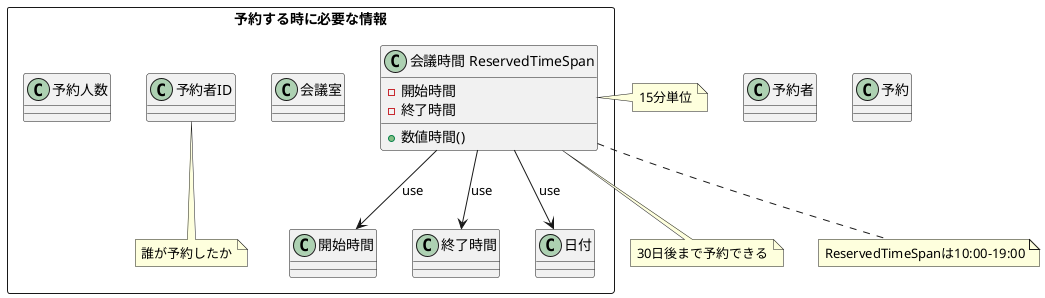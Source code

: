 @startuml

class 予約者
class 予約

rectangle 予約する時に必要な情報 {
    class 会議室
    class 予約者ID
    class "会議時間 ReservedTimeSpan" as ReservedTimeSpan {
        - 開始時間
        - 終了時間
        + 数値時間() 
    }
    ReservedTimeSpan --> 開始時間 : use
    ReservedTimeSpan --> 終了時間 : use
    ReservedTimeSpan --> 日付 : use
    class 予約人数
    class 予約者ID
    note bottom of 予約者ID
    誰が予約したか
    end note 
}

note right of ReservedTimeSpan
15分単位
end note
note bottom of ReservedTimeSpan
30日後まで予約できる
end note
note bottom of ReservedTimeSpan
ReservedTimeSpanは10:00-19:00
end note

@enduml